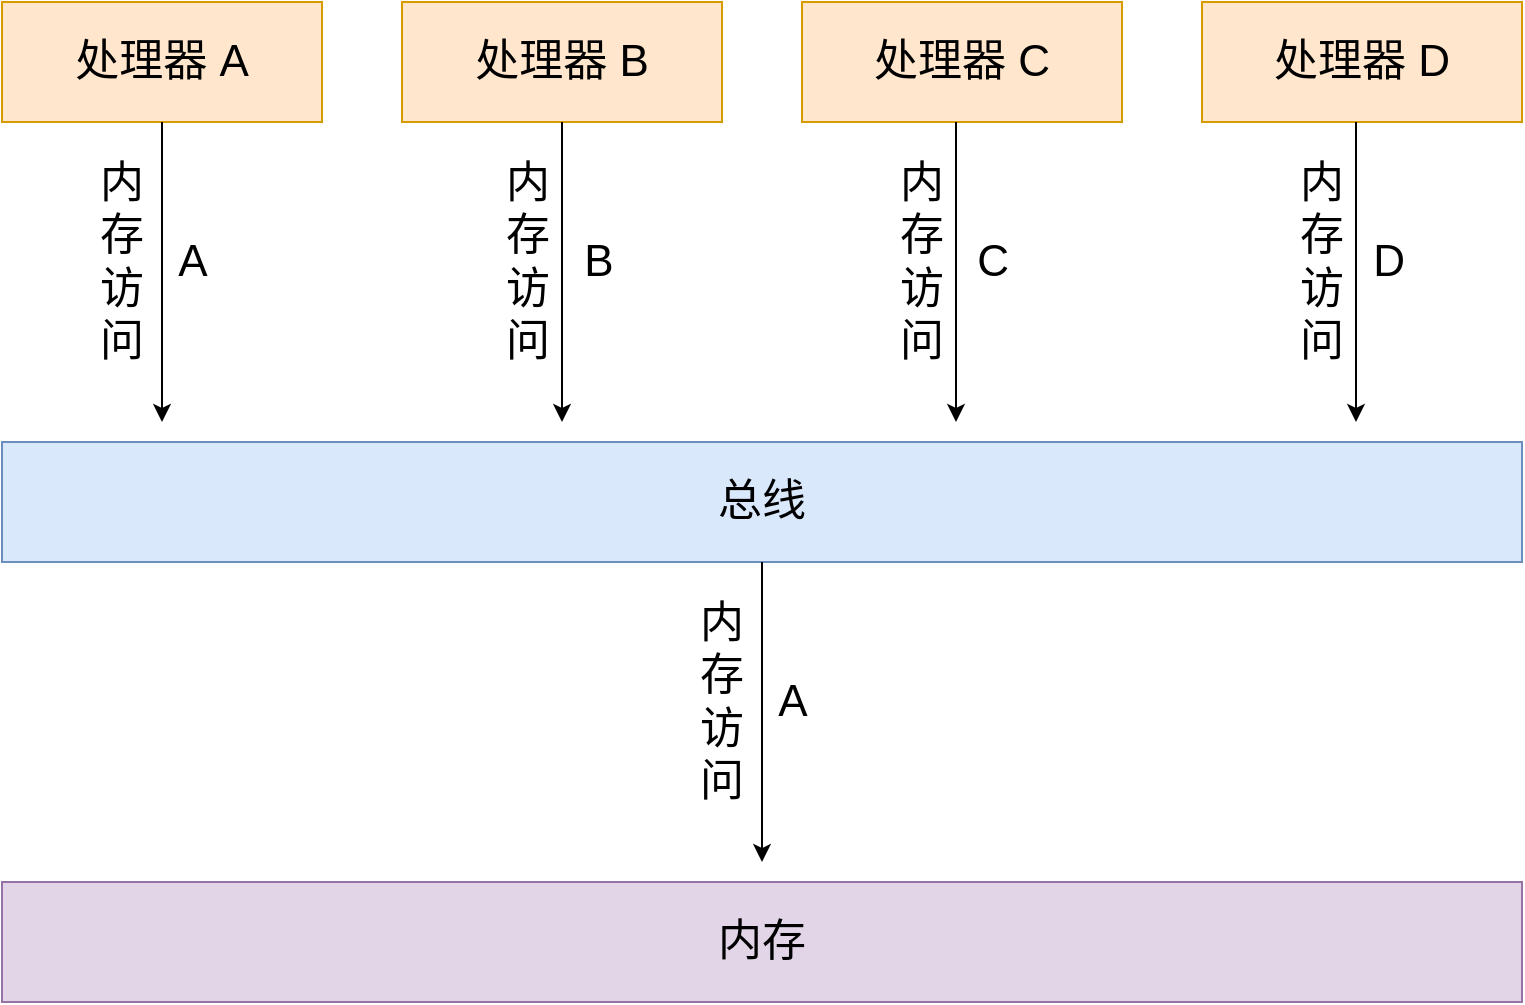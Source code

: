 <mxfile version="12.4.3" type="device" pages="1"><diagram id="JzXcL7L-Yi-_gtRAyKKe" name="Page-1"><mxGraphModel dx="1422" dy="772" grid="1" gridSize="10" guides="1" tooltips="1" connect="1" arrows="1" fold="1" page="1" pageScale="1" pageWidth="827" pageHeight="1169" math="0" shadow="0"><root><mxCell id="0"/><mxCell id="1" parent="0"/><mxCell id="4nDLYMTKgIabpTuj95wu-1" value="处理器 A" style="rounded=0;whiteSpace=wrap;html=1;fontSize=22;fillColor=#ffe6cc;strokeColor=#d79b00;" vertex="1" parent="1"><mxGeometry x="150" y="170" width="160" height="60" as="geometry"/></mxCell><mxCell id="4nDLYMTKgIabpTuj95wu-2" value="处理器 B" style="rounded=0;whiteSpace=wrap;html=1;fontSize=22;fillColor=#ffe6cc;strokeColor=#d79b00;" vertex="1" parent="1"><mxGeometry x="350" y="170" width="160" height="60" as="geometry"/></mxCell><mxCell id="4nDLYMTKgIabpTuj95wu-3" value="处理器 C" style="rounded=0;whiteSpace=wrap;html=1;fontSize=22;fillColor=#ffe6cc;strokeColor=#d79b00;" vertex="1" parent="1"><mxGeometry x="550" y="170" width="160" height="60" as="geometry"/></mxCell><mxCell id="4nDLYMTKgIabpTuj95wu-4" value="处理器 D" style="rounded=0;whiteSpace=wrap;html=1;fontSize=22;fillColor=#ffe6cc;strokeColor=#d79b00;" vertex="1" parent="1"><mxGeometry x="750" y="170" width="160" height="60" as="geometry"/></mxCell><mxCell id="4nDLYMTKgIabpTuj95wu-5" value="" style="endArrow=classic;html=1;fontSize=22;exitX=0.5;exitY=1;exitDx=0;exitDy=0;" edge="1" parent="1" source="4nDLYMTKgIabpTuj95wu-1"><mxGeometry width="50" height="50" relative="1" as="geometry"><mxPoint x="220" y="320" as="sourcePoint"/><mxPoint x="230" y="380" as="targetPoint"/></mxGeometry></mxCell><mxCell id="4nDLYMTKgIabpTuj95wu-6" value="内存访问" style="text;html=1;strokeColor=none;fillColor=none;align=center;verticalAlign=middle;whiteSpace=wrap;rounded=0;fontSize=22;" vertex="1" parent="1"><mxGeometry x="190" y="230" width="40" height="140" as="geometry"/></mxCell><mxCell id="4nDLYMTKgIabpTuj95wu-7" value="" style="endArrow=classic;html=1;fontSize=22;exitX=0.5;exitY=1;exitDx=0;exitDy=0;" edge="1" parent="1" source="4nDLYMTKgIabpTuj95wu-2"><mxGeometry width="50" height="50" relative="1" as="geometry"><mxPoint x="420" y="230" as="sourcePoint"/><mxPoint x="430" y="380" as="targetPoint"/></mxGeometry></mxCell><mxCell id="4nDLYMTKgIabpTuj95wu-8" value="内存访问" style="text;html=1;strokeColor=none;fillColor=none;align=center;verticalAlign=middle;whiteSpace=wrap;rounded=0;fontSize=22;" vertex="1" parent="1"><mxGeometry x="393" y="230" width="40" height="140" as="geometry"/></mxCell><mxCell id="4nDLYMTKgIabpTuj95wu-10" value="" style="endArrow=classic;html=1;fontSize=22;exitX=0.5;exitY=1;exitDx=0;exitDy=0;" edge="1" parent="1"><mxGeometry width="50" height="50" relative="1" as="geometry"><mxPoint x="627" y="230" as="sourcePoint"/><mxPoint x="627" y="380" as="targetPoint"/></mxGeometry></mxCell><mxCell id="4nDLYMTKgIabpTuj95wu-11" value="内存访问" style="text;html=1;strokeColor=none;fillColor=none;align=center;verticalAlign=middle;whiteSpace=wrap;rounded=0;fontSize=22;" vertex="1" parent="1"><mxGeometry x="590" y="230" width="40" height="140" as="geometry"/></mxCell><mxCell id="4nDLYMTKgIabpTuj95wu-12" value="" style="endArrow=classic;html=1;fontSize=22;exitX=0.5;exitY=1;exitDx=0;exitDy=0;" edge="1" parent="1"><mxGeometry width="50" height="50" relative="1" as="geometry"><mxPoint x="827" y="230" as="sourcePoint"/><mxPoint x="827" y="380" as="targetPoint"/></mxGeometry></mxCell><mxCell id="4nDLYMTKgIabpTuj95wu-13" value="内存访问" style="text;html=1;strokeColor=none;fillColor=none;align=center;verticalAlign=middle;whiteSpace=wrap;rounded=0;fontSize=22;" vertex="1" parent="1"><mxGeometry x="790" y="230" width="40" height="140" as="geometry"/></mxCell><mxCell id="4nDLYMTKgIabpTuj95wu-14" value="总线" style="rounded=0;whiteSpace=wrap;html=1;fontSize=22;fillColor=#dae8fc;strokeColor=#6c8ebf;" vertex="1" parent="1"><mxGeometry x="150" y="390" width="760" height="60" as="geometry"/></mxCell><mxCell id="4nDLYMTKgIabpTuj95wu-15" value="内存" style="rounded=0;whiteSpace=wrap;html=1;fontSize=22;fillColor=#e1d5e7;strokeColor=#9673a6;" vertex="1" parent="1"><mxGeometry x="150" y="610" width="760" height="60" as="geometry"/></mxCell><mxCell id="4nDLYMTKgIabpTuj95wu-16" value="" style="endArrow=classic;html=1;fontSize=22;exitX=0.5;exitY=1;exitDx=0;exitDy=0;" edge="1" parent="1"><mxGeometry width="50" height="50" relative="1" as="geometry"><mxPoint x="530" y="450" as="sourcePoint"/><mxPoint x="530" y="600" as="targetPoint"/></mxGeometry></mxCell><mxCell id="4nDLYMTKgIabpTuj95wu-17" value="内存访问" style="text;html=1;strokeColor=none;fillColor=none;align=center;verticalAlign=middle;whiteSpace=wrap;rounded=0;fontSize=22;" vertex="1" parent="1"><mxGeometry x="490" y="450" width="40" height="140" as="geometry"/></mxCell><mxCell id="4nDLYMTKgIabpTuj95wu-18" value="A" style="text;html=1;align=center;verticalAlign=middle;resizable=0;points=[];;autosize=1;fontSize=22;" vertex="1" parent="1"><mxGeometry x="530" y="505" width="30" height="30" as="geometry"/></mxCell><mxCell id="4nDLYMTKgIabpTuj95wu-20" value="A" style="text;html=1;align=center;verticalAlign=middle;resizable=0;points=[];;autosize=1;fontSize=22;" vertex="1" parent="1"><mxGeometry x="230" y="285" width="30" height="30" as="geometry"/></mxCell><mxCell id="4nDLYMTKgIabpTuj95wu-21" value="B" style="text;html=1;align=center;verticalAlign=middle;resizable=0;points=[];;autosize=1;fontSize=22;" vertex="1" parent="1"><mxGeometry x="433" y="285" width="30" height="30" as="geometry"/></mxCell><mxCell id="4nDLYMTKgIabpTuj95wu-22" value="C" style="text;html=1;align=center;verticalAlign=middle;resizable=0;points=[];;autosize=1;fontSize=22;" vertex="1" parent="1"><mxGeometry x="630" y="285" width="30" height="30" as="geometry"/></mxCell><mxCell id="4nDLYMTKgIabpTuj95wu-23" value="D" style="text;html=1;align=center;verticalAlign=middle;resizable=0;points=[];;autosize=1;fontSize=22;" vertex="1" parent="1"><mxGeometry x="828" y="285" width="30" height="30" as="geometry"/></mxCell></root></mxGraphModel></diagram></mxfile>